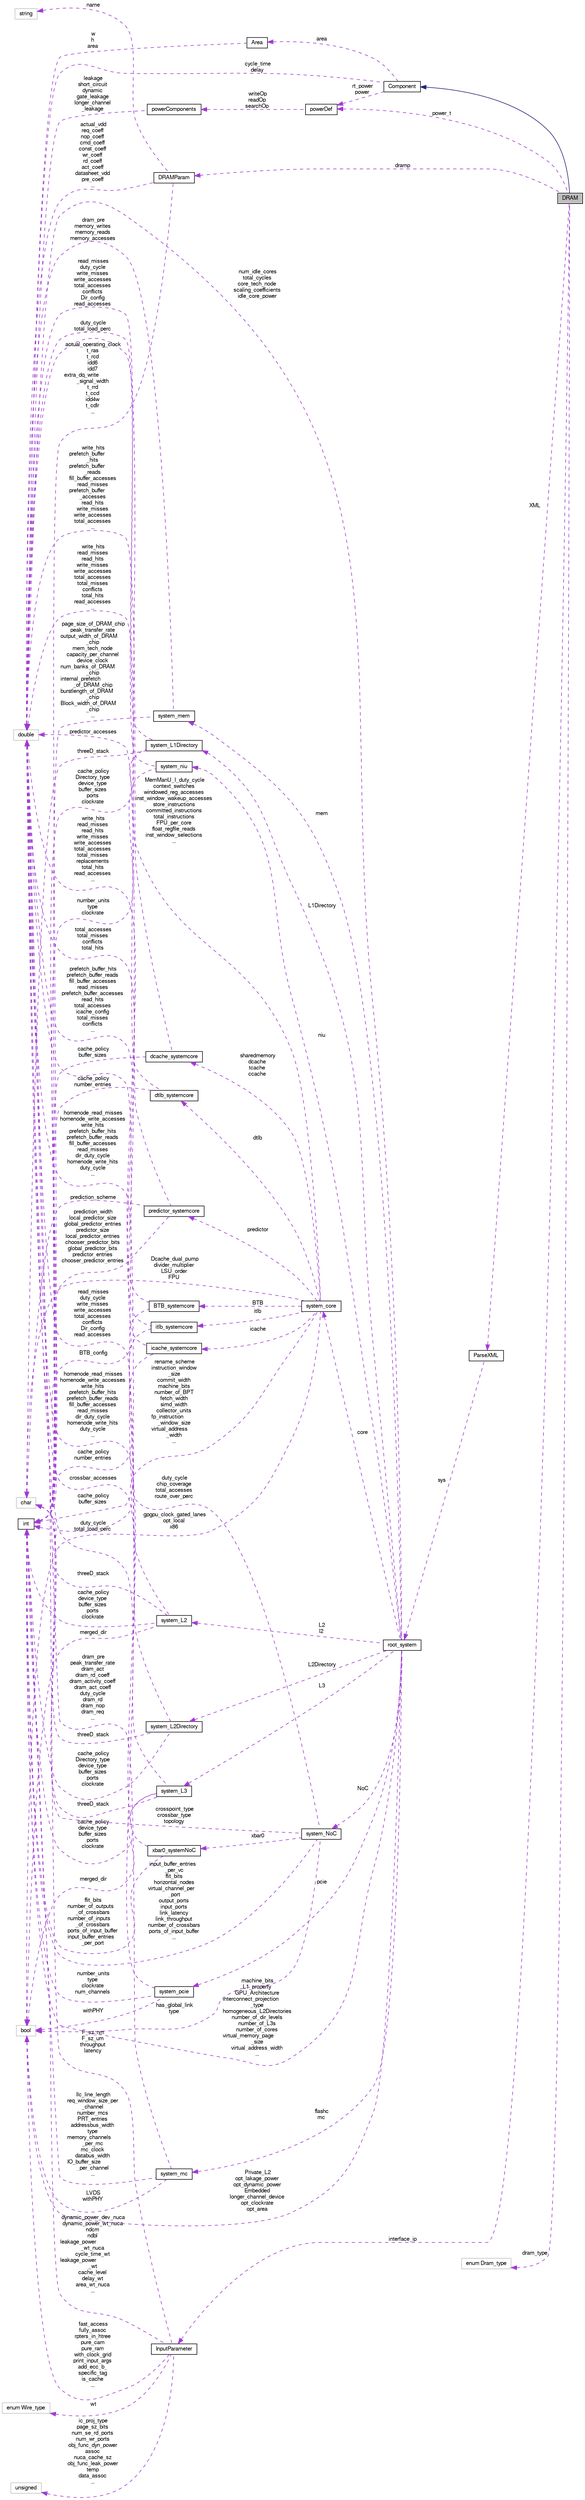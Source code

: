 digraph "DRAM"
{
  bgcolor="transparent";
  edge [fontname="FreeSans",fontsize="10",labelfontname="FreeSans",labelfontsize="10"];
  node [fontname="FreeSans",fontsize="10",shape=record];
  rankdir="LR";
  Node2 [label="DRAM",height=0.2,width=0.4,color="black", fillcolor="grey75", style="filled", fontcolor="black"];
  Node3 -> Node2 [dir="back",color="midnightblue",fontsize="10",style="solid",fontname="FreeSans"];
  Node3 [label="Component",height=0.2,width=0.4,color="black",URL="$classComponent.html"];
  Node4 -> Node3 [dir="back",color="darkorchid3",fontsize="10",style="dashed",label=" cycle_time\ndelay" ,fontname="FreeSans"];
  Node4 [label="double",height=0.2,width=0.4,color="grey75"];
  Node5 -> Node3 [dir="back",color="darkorchid3",fontsize="10",style="dashed",label=" rt_power\npower" ,fontname="FreeSans"];
  Node5 [label="powerDef",height=0.2,width=0.4,color="black",URL="$classpowerDef.html"];
  Node6 -> Node5 [dir="back",color="darkorchid3",fontsize="10",style="dashed",label=" writeOp\nreadOp\nsearchOp" ,fontname="FreeSans"];
  Node6 [label="powerComponents",height=0.2,width=0.4,color="black",URL="$classpowerComponents.html"];
  Node4 -> Node6 [dir="back",color="darkorchid3",fontsize="10",style="dashed",label=" leakage\nshort_circuit\ndynamic\ngate_leakage\nlonger_channel\l_leakage" ,fontname="FreeSans"];
  Node7 -> Node3 [dir="back",color="darkorchid3",fontsize="10",style="dashed",label=" area" ,fontname="FreeSans"];
  Node7 [label="Area",height=0.2,width=0.4,color="black",URL="$classArea.html"];
  Node4 -> Node7 [dir="back",color="darkorchid3",fontsize="10",style="dashed",label=" w\nh\narea" ,fontname="FreeSans"];
  Node8 -> Node2 [dir="back",color="darkorchid3",fontsize="10",style="dashed",label=" dram_type" ,fontname="FreeSans"];
  Node8 [label="enum Dram_type",height=0.2,width=0.4,color="grey75"];
  Node5 -> Node2 [dir="back",color="darkorchid3",fontsize="10",style="dashed",label=" power_t" ,fontname="FreeSans"];
  Node9 -> Node2 [dir="back",color="darkorchid3",fontsize="10",style="dashed",label=" dramp" ,fontname="FreeSans"];
  Node9 [label="DRAMParam",height=0.2,width=0.4,color="black",URL="$classDRAMParam.html"];
  Node4 -> Node9 [dir="back",color="darkorchid3",fontsize="10",style="dashed",label=" actual_vdd\nreq_coeff\nnop_coeff\ncmd_coeff\nconst_coeff\nwr_coeff\nrd_coeff\nact_coeff\ndatasheet_vdd\npre_coeff\n..." ,fontname="FreeSans"];
  Node10 -> Node9 [dir="back",color="darkorchid3",fontsize="10",style="dashed",label=" name" ,fontname="FreeSans"];
  Node10 [label="string",height=0.2,width=0.4,color="grey75"];
  Node11 -> Node9 [dir="back",color="darkorchid3",fontsize="10",style="dashed",label=" actual_operating_clock\nt_ras\nt_rcd\nidd6\nidd7\nextra_dq_write\l_signal_width\nt_rrd\nt_ccd\nidd4w\nt_cdlr\n..." ,fontname="FreeSans"];
  Node11 [label="int",height=0.2,width=0.4,color="black",URL="$classint.html"];
  Node12 -> Node2 [dir="back",color="darkorchid3",fontsize="10",style="dashed",label=" interface_ip" ,fontname="FreeSans"];
  Node12 [label="InputParameter",height=0.2,width=0.4,color="black",URL="$classInputParameter.html"];
  Node4 -> Node12 [dir="back",color="darkorchid3",fontsize="10",style="dashed",label=" F_sz_nm\nF_sz_um\nthroughput\nlatency" ,fontname="FreeSans"];
  Node11 -> Node12 [dir="back",color="darkorchid3",fontsize="10",style="dashed",label=" dynamic_power_dev_nuca\ndynamic_power_wt_nuca\nndcm\nndbl\nleakage_power\l_wt_nuca\ncycle_time_wt\nleakage_power\l_wt\ncache_level\ndelay_wt\narea_wt_nuca\n..." ,fontname="FreeSans"];
  Node13 -> Node12 [dir="back",color="darkorchid3",fontsize="10",style="dashed",label=" fast_access\nfully_assoc\nrpters_in_htree\npure_cam\npure_ram\nwith_clock_grid\nprint_input_args\nadd_ecc_b_\nspecific_tag\nis_cache\n..." ,fontname="FreeSans"];
  Node13 [label="bool",height=0.2,width=0.4,color="grey75"];
  Node14 -> Node12 [dir="back",color="darkorchid3",fontsize="10",style="dashed",label=" wt" ,fontname="FreeSans"];
  Node14 [label="enum Wire_type",height=0.2,width=0.4,color="grey75"];
  Node15 -> Node12 [dir="back",color="darkorchid3",fontsize="10",style="dashed",label=" ic_proj_type\npage_sz_bits\nnum_se_rd_ports\nnum_wr_ports\nobj_func_dyn_power\nassoc\nnuca_cache_sz\nobj_func_leak_power\ntemp\ndata_assoc\n..." ,fontname="FreeSans"];
  Node15 [label="unsigned",height=0.2,width=0.4,color="grey75"];
  Node16 -> Node2 [dir="back",color="darkorchid3",fontsize="10",style="dashed",label=" XML" ,fontname="FreeSans"];
  Node16 [label="ParseXML",height=0.2,width=0.4,color="black",URL="$classParseXML.html"];
  Node17 -> Node16 [dir="back",color="darkorchid3",fontsize="10",style="dashed",label=" sys" ,fontname="FreeSans"];
  Node17 [label="root_system",height=0.2,width=0.4,color="black",URL="$structroot__system.html"];
  Node18 -> Node17 [dir="back",color="darkorchid3",fontsize="10",style="dashed",label=" L2\nl2" ,fontname="FreeSans"];
  Node18 [label="system_L2",height=0.2,width=0.4,color="black",URL="$structsystem__L2.html"];
  Node4 -> Node18 [dir="back",color="darkorchid3",fontsize="10",style="dashed",label=" homenode_read_misses\nhomenode_write_accesses\nwrite_hits\nprefetch_buffer_hits\nprefetch_buffer_reads\nfill_buffer_accesses\nread_misses\ndir_duty_cycle\nhomenode_write_hits\nduty_cycle\n..." ,fontname="FreeSans"];
  Node19 -> Node18 [dir="back",color="darkorchid3",fontsize="10",style="dashed",label=" threeD_stack" ,fontname="FreeSans"];
  Node19 [label="char",height=0.2,width=0.4,color="grey75"];
  Node11 -> Node18 [dir="back",color="darkorchid3",fontsize="10",style="dashed",label=" cache_policy\ndevice_type\nbuffer_sizes\nports\nclockrate" ,fontname="FreeSans"];
  Node13 -> Node18 [dir="back",color="darkorchid3",fontsize="10",style="dashed",label=" merged_dir" ,fontname="FreeSans"];
  Node20 -> Node17 [dir="back",color="darkorchid3",fontsize="10",style="dashed",label=" L3" ,fontname="FreeSans"];
  Node20 [label="system_L3",height=0.2,width=0.4,color="black",URL="$structsystem__L3.html"];
  Node4 -> Node20 [dir="back",color="darkorchid3",fontsize="10",style="dashed",label=" homenode_read_misses\nhomenode_write_accesses\nwrite_hits\nprefetch_buffer_hits\nprefetch_buffer_reads\nfill_buffer_accesses\nread_misses\ndir_duty_cycle\nhomenode_write_hits\nduty_cycle\n..." ,fontname="FreeSans"];
  Node19 -> Node20 [dir="back",color="darkorchid3",fontsize="10",style="dashed",label=" threeD_stack" ,fontname="FreeSans"];
  Node11 -> Node20 [dir="back",color="darkorchid3",fontsize="10",style="dashed",label=" cache_policy\ndevice_type\nbuffer_sizes\nports\nclockrate" ,fontname="FreeSans"];
  Node13 -> Node20 [dir="back",color="darkorchid3",fontsize="10",style="dashed",label=" merged_dir" ,fontname="FreeSans"];
  Node4 -> Node17 [dir="back",color="darkorchid3",fontsize="10",style="dashed",label=" num_idle_cores\ntotal_cycles\ncore_tech_node\nscaling_coefficients\nidle_core_power" ,fontname="FreeSans"];
  Node21 -> Node17 [dir="back",color="darkorchid3",fontsize="10",style="dashed",label=" L2Directory" ,fontname="FreeSans"];
  Node21 [label="system_L2Directory",height=0.2,width=0.4,color="black",URL="$structsystem__L2Directory.html"];
  Node4 -> Node21 [dir="back",color="darkorchid3",fontsize="10",style="dashed",label=" read_misses\nduty_cycle\nwrite_misses\nwrite_accesses\ntotal_accesses\nconflicts\nDir_config\nread_accesses" ,fontname="FreeSans"];
  Node19 -> Node21 [dir="back",color="darkorchid3",fontsize="10",style="dashed",label=" threeD_stack" ,fontname="FreeSans"];
  Node11 -> Node21 [dir="back",color="darkorchid3",fontsize="10",style="dashed",label=" cache_policy\nDirectory_type\ndevice_type\nbuffer_sizes\nports\nclockrate" ,fontname="FreeSans"];
  Node22 -> Node17 [dir="back",color="darkorchid3",fontsize="10",style="dashed",label=" flashc\nmc" ,fontname="FreeSans"];
  Node22 [label="system_mc",height=0.2,width=0.4,color="black",URL="$structsystem__mc.html"];
  Node4 -> Node22 [dir="back",color="darkorchid3",fontsize="10",style="dashed",label=" dram_pre\npeak_transfer_rate\ndram_act\ndram_rd_coeff\ndram_activity_coeff\ndram_act_coeff\nduty_cycle\ndram_rd\ndram_nop\ndram_req\n..." ,fontname="FreeSans"];
  Node11 -> Node22 [dir="back",color="darkorchid3",fontsize="10",style="dashed",label=" llc_line_length\nreq_window_size_per\l_channel\nnumber_mcs\nPRT_entries\naddressbus_width\ntype\nmemory_channels\l_per_mc\nmc_clock\ndatabus_width\nIO_buffer_size\l_per_channel\n..." ,fontname="FreeSans"];
  Node13 -> Node22 [dir="back",color="darkorchid3",fontsize="10",style="dashed",label=" LVDS\nwithPHY" ,fontname="FreeSans"];
  Node23 -> Node17 [dir="back",color="darkorchid3",fontsize="10",style="dashed",label=" mem" ,fontname="FreeSans"];
  Node23 [label="system_mem",height=0.2,width=0.4,color="black",URL="$structsystem__mem.html"];
  Node4 -> Node23 [dir="back",color="darkorchid3",fontsize="10",style="dashed",label=" dram_pre\nmemory_writes\nmemory_reads\nmemory_accesses" ,fontname="FreeSans"];
  Node11 -> Node23 [dir="back",color="darkorchid3",fontsize="10",style="dashed",label=" page_size_of_DRAM_chip\npeak_transfer_rate\noutput_width_of_DRAM\l_chip\nmem_tech_node\ncapacity_per_channel\ndevice_clock\nnum_banks_of_DRAM\l_chip\ninternal_prefetch\l_of_DRAM_chip\nburstlength_of_DRAM\l_chip\nBlock_width_of_DRAM\l_chip\n..." ,fontname="FreeSans"];
  Node24 -> Node17 [dir="back",color="darkorchid3",fontsize="10",style="dashed",label=" L1Directory" ,fontname="FreeSans"];
  Node24 [label="system_L1Directory",height=0.2,width=0.4,color="black",URL="$structsystem__L1Directory.html"];
  Node4 -> Node24 [dir="back",color="darkorchid3",fontsize="10",style="dashed",label=" read_misses\nduty_cycle\nwrite_misses\nwrite_accesses\ntotal_accesses\nconflicts\nDir_config\nread_accesses" ,fontname="FreeSans"];
  Node19 -> Node24 [dir="back",color="darkorchid3",fontsize="10",style="dashed",label=" threeD_stack" ,fontname="FreeSans"];
  Node11 -> Node24 [dir="back",color="darkorchid3",fontsize="10",style="dashed",label=" cache_policy\nDirectory_type\ndevice_type\nbuffer_sizes\nports\nclockrate" ,fontname="FreeSans"];
  Node25 -> Node17 [dir="back",color="darkorchid3",fontsize="10",style="dashed",label=" niu" ,fontname="FreeSans"];
  Node25 [label="system_niu",height=0.2,width=0.4,color="black",URL="$structsystem__niu.html"];
  Node4 -> Node25 [dir="back",color="darkorchid3",fontsize="10",style="dashed",label=" duty_cycle\ntotal_load_perc" ,fontname="FreeSans"];
  Node11 -> Node25 [dir="back",color="darkorchid3",fontsize="10",style="dashed",label=" number_units\ntype\nclockrate" ,fontname="FreeSans"];
  Node26 -> Node17 [dir="back",color="darkorchid3",fontsize="10",style="dashed",label=" core" ,fontname="FreeSans"];
  Node26 [label="system_core",height=0.2,width=0.4,color="black",URL="$structsystem__core.html"];
  Node27 -> Node26 [dir="back",color="darkorchid3",fontsize="10",style="dashed",label=" predictor" ,fontname="FreeSans"];
  Node27 [label="predictor_systemcore",height=0.2,width=0.4,color="black",URL="$structpredictor__systemcore.html"];
  Node4 -> Node27 [dir="back",color="darkorchid3",fontsize="10",style="dashed",label=" predictor_accesses" ,fontname="FreeSans"];
  Node19 -> Node27 [dir="back",color="darkorchid3",fontsize="10",style="dashed",label=" prediction_scheme" ,fontname="FreeSans"];
  Node11 -> Node27 [dir="back",color="darkorchid3",fontsize="10",style="dashed",label=" prediction_width\nlocal_predictor_size\nglobal_predictor_entries\npredictor_size\nlocal_predictor_entries\nchooser_predictor_bits\nglobal_predictor_bits\npredictor_entries\nchooser_predictor_entries" ,fontname="FreeSans"];
  Node28 -> Node26 [dir="back",color="darkorchid3",fontsize="10",style="dashed",label=" BTB" ,fontname="FreeSans"];
  Node28 [label="BTB_systemcore",height=0.2,width=0.4,color="black",URL="$structBTB__systemcore.html"];
  Node4 -> Node28 [dir="back",color="darkorchid3",fontsize="10",style="dashed",label=" write_hits\nread_misses\nread_hits\nwrite_misses\nwrite_accesses\ntotal_accesses\ntotal_misses\nreplacements\ntotal_hits\nread_accesses\n..." ,fontname="FreeSans"];
  Node11 -> Node28 [dir="back",color="darkorchid3",fontsize="10",style="dashed",label=" BTB_config" ,fontname="FreeSans"];
  Node4 -> Node26 [dir="back",color="darkorchid3",fontsize="10",style="dashed",label=" MemManU_I_duty_cycle\ncontext_switches\nwindowed_reg_accesses\ninst_window_wakeup_accesses\nstore_instructions\ncommitted_instructions\ntotal_instructions\nFPU_per_core\nfloat_regfile_reads\ninst_window_selections\n..." ,fontname="FreeSans"];
  Node29 -> Node26 [dir="back",color="darkorchid3",fontsize="10",style="dashed",label=" itlb" ,fontname="FreeSans"];
  Node29 [label="itlb_systemcore",height=0.2,width=0.4,color="black",URL="$structitlb__systemcore.html"];
  Node4 -> Node29 [dir="back",color="darkorchid3",fontsize="10",style="dashed",label=" total_accesses\ntotal_misses\nconflicts\ntotal_hits" ,fontname="FreeSans"];
  Node11 -> Node29 [dir="back",color="darkorchid3",fontsize="10",style="dashed",label=" cache_policy\nnumber_entries" ,fontname="FreeSans"];
  Node30 -> Node26 [dir="back",color="darkorchid3",fontsize="10",style="dashed",label=" icache" ,fontname="FreeSans"];
  Node30 [label="icache_systemcore",height=0.2,width=0.4,color="black",URL="$structicache__systemcore.html"];
  Node4 -> Node30 [dir="back",color="darkorchid3",fontsize="10",style="dashed",label=" prefetch_buffer_hits\nprefetch_buffer_reads\nfill_buffer_accesses\nread_misses\nprefetch_buffer_accesses\nread_hits\ntotal_accesses\nicache_config\ntotal_misses\nconflicts\n..." ,fontname="FreeSans"];
  Node11 -> Node30 [dir="back",color="darkorchid3",fontsize="10",style="dashed",label=" cache_policy\nbuffer_sizes" ,fontname="FreeSans"];
  Node19 -> Node26 [dir="back",color="darkorchid3",fontsize="10",style="dashed",label=" Dcache_dual_pump\ndivider_multiplier\nLSU_order\nFPU" ,fontname="FreeSans"];
  Node11 -> Node26 [dir="back",color="darkorchid3",fontsize="10",style="dashed",label=" rename_scheme\ninstruction_window\l_size\ncommit_width\nmachine_bits\nnumber_of_BPT\nfetch_width\nsimd_width\ncollector_units\nfp_instruction\l_window_size\nvirtual_address\l_width\n..." ,fontname="FreeSans"];
  Node31 -> Node26 [dir="back",color="darkorchid3",fontsize="10",style="dashed",label=" sharedmemory\ndcache\ntcache\nccache" ,fontname="FreeSans"];
  Node31 [label="dcache_systemcore",height=0.2,width=0.4,color="black",URL="$structdcache__systemcore.html"];
  Node4 -> Node31 [dir="back",color="darkorchid3",fontsize="10",style="dashed",label=" write_hits\nprefetch_buffer\l_hits\nprefetch_buffer\l_reads\nfill_buffer_accesses\nread_misses\nprefetch_buffer\l_accesses\nread_hits\nwrite_misses\nwrite_accesses\ntotal_accesses\n..." ,fontname="FreeSans"];
  Node11 -> Node31 [dir="back",color="darkorchid3",fontsize="10",style="dashed",label=" cache_policy\nbuffer_sizes" ,fontname="FreeSans"];
  Node13 -> Node26 [dir="back",color="darkorchid3",fontsize="10",style="dashed",label=" gpgpu_clock_gated_lanes\nopt_local\nx86" ,fontname="FreeSans"];
  Node32 -> Node26 [dir="back",color="darkorchid3",fontsize="10",style="dashed",label=" dtlb" ,fontname="FreeSans"];
  Node32 [label="dtlb_systemcore",height=0.2,width=0.4,color="black",URL="$structdtlb__systemcore.html"];
  Node4 -> Node32 [dir="back",color="darkorchid3",fontsize="10",style="dashed",label=" write_hits\nread_misses\nread_hits\nwrite_misses\nwrite_accesses\ntotal_accesses\ntotal_misses\nconflicts\ntotal_hits\nread_accesses\n..." ,fontname="FreeSans"];
  Node11 -> Node32 [dir="back",color="darkorchid3",fontsize="10",style="dashed",label=" cache_policy\nnumber_entries" ,fontname="FreeSans"];
  Node11 -> Node17 [dir="back",color="darkorchid3",fontsize="10",style="dashed",label=" machine_bits\nL1_property\nGPU_Architecture\ninterconnect_projection\l_type\nhomogeneous_L2Directories\nnumber_of_dir_levels\nnumber_of_L3s\nnumber_of_cores\nvirtual_memory_page\l_size\nvirtual_address_width\n..." ,fontname="FreeSans"];
  Node13 -> Node17 [dir="back",color="darkorchid3",fontsize="10",style="dashed",label=" Private_L2\nopt_lakage_power\nopt_dynamic_power\nEmbedded\nlonger_channel_device\nopt_clockrate\nopt_area" ,fontname="FreeSans"];
  Node33 -> Node17 [dir="back",color="darkorchid3",fontsize="10",style="dashed",label=" NoC" ,fontname="FreeSans"];
  Node33 [label="system_NoC",height=0.2,width=0.4,color="black",URL="$structsystem__NoC.html"];
  Node4 -> Node33 [dir="back",color="darkorchid3",fontsize="10",style="dashed",label=" duty_cycle\nchip_coverage\ntotal_accesses\nroute_over_perc" ,fontname="FreeSans"];
  Node19 -> Node33 [dir="back",color="darkorchid3",fontsize="10",style="dashed",label=" crosspoint_type\ncrossbar_type\ntopology" ,fontname="FreeSans"];
  Node11 -> Node33 [dir="back",color="darkorchid3",fontsize="10",style="dashed",label=" input_buffer_entries\l_per_vc\nflit_bits\nhorizontal_nodes\nvirtual_channel_per\l_port\noutput_ports\ninput_ports\nlink_latency\nlink_throughput\nnumber_of_crossbars\nports_of_input_buffer\n..." ,fontname="FreeSans"];
  Node13 -> Node33 [dir="back",color="darkorchid3",fontsize="10",style="dashed",label=" has_global_link\ntype" ,fontname="FreeSans"];
  Node34 -> Node33 [dir="back",color="darkorchid3",fontsize="10",style="dashed",label=" xbar0" ,fontname="FreeSans"];
  Node34 [label="xbar0_systemNoC",height=0.2,width=0.4,color="black",URL="$structxbar0__systemNoC.html"];
  Node4 -> Node34 [dir="back",color="darkorchid3",fontsize="10",style="dashed",label=" crossbar_accesses" ,fontname="FreeSans"];
  Node11 -> Node34 [dir="back",color="darkorchid3",fontsize="10",style="dashed",label=" flit_bits\nnumber_of_outputs\l_of_crossbars\nnumber_of_inputs\l_of_crossbars\nports_of_input_buffer\ninput_buffer_entries\l_per_port" ,fontname="FreeSans"];
  Node35 -> Node17 [dir="back",color="darkorchid3",fontsize="10",style="dashed",label=" pcie" ,fontname="FreeSans"];
  Node35 [label="system_pcie",height=0.2,width=0.4,color="black",URL="$structsystem__pcie.html"];
  Node4 -> Node35 [dir="back",color="darkorchid3",fontsize="10",style="dashed",label=" duty_cycle\ntotal_load_perc" ,fontname="FreeSans"];
  Node11 -> Node35 [dir="back",color="darkorchid3",fontsize="10",style="dashed",label=" number_units\ntype\nclockrate\nnum_channels" ,fontname="FreeSans"];
  Node13 -> Node35 [dir="back",color="darkorchid3",fontsize="10",style="dashed",label=" withPHY" ,fontname="FreeSans"];
}
